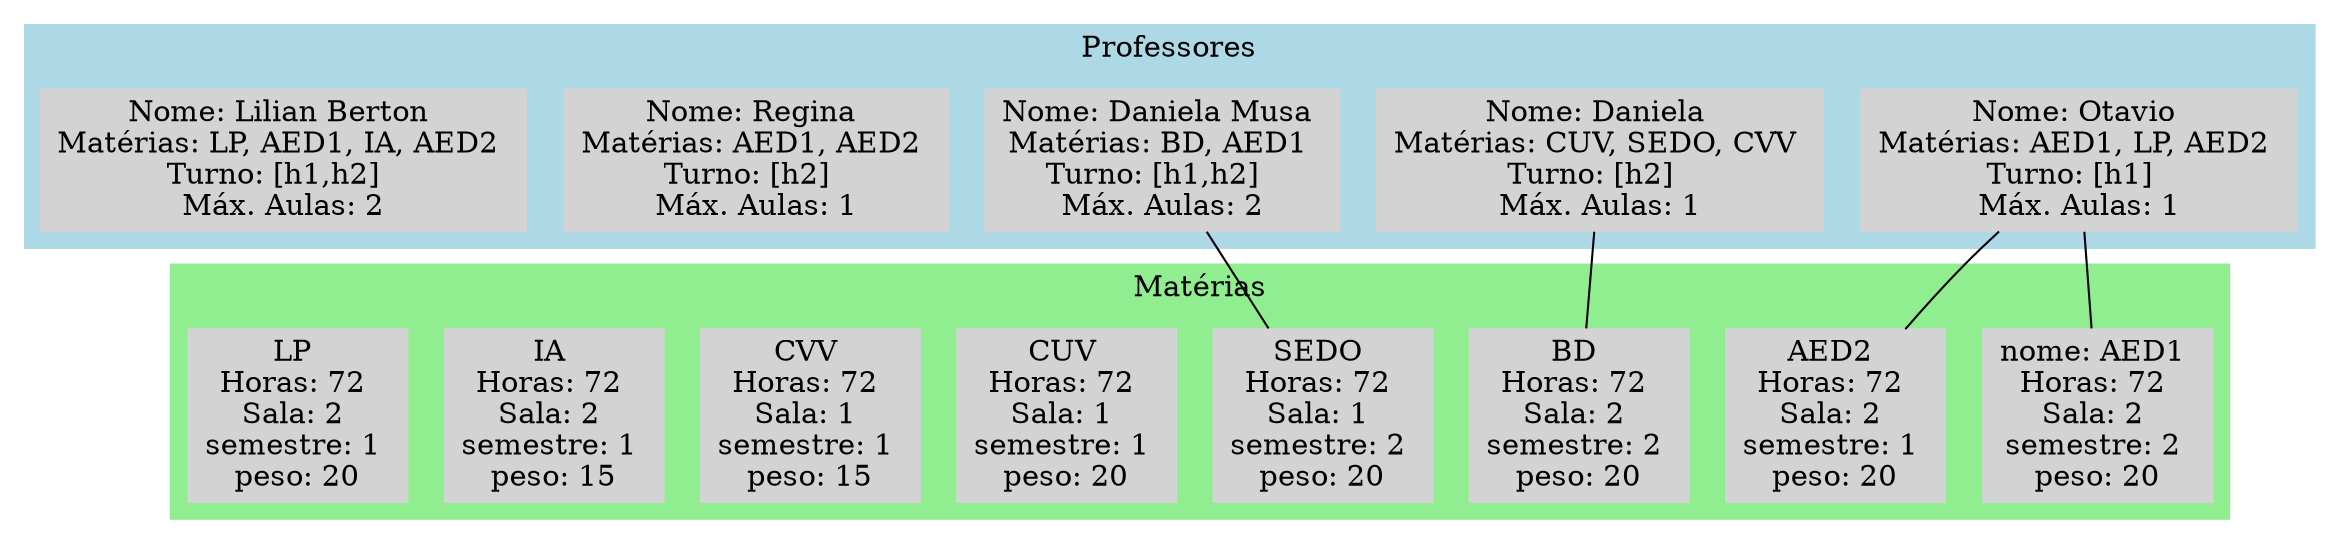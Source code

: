 graph G {
  //Estilo padrão dos nós(para imprimir)
  node [shape=box, style=filled, color=lightgray];

  // Subgrafo de Professores
  subgraph cluster_professores {
    label = "Professores";
    style = filled;
    color = lightblue;

    P1 [label= "Nome: Otavio \nMatérias: AED1, LP, AED2 \nTurno: [h1]  \nMáx. Aulas: 1"];
    P2 [label= "Nome: Daniela \nMatérias: CUV, SEDO, CVV \nTurno: [h2]  \nMáx. Aulas: 1"];
    P3 [label= "Nome: Daniela Musa \nMatérias: BD, AED1 \nTurno: [h1,h2]  \nMáx. Aulas: 2"];
    P4 [label= "Nome: Regina \nMatérias: AED1, AED2 \nTurno: [h2]  \nMáx. Aulas: 1"];
    P5 [label= "Nome: Lilian Berton \nMatérias: LP, AED1, IA, AED2 \nTurno: [h1,h2]  \nMáx. Aulas: 2"];
  }

  //Subgrafo de Matérias
  subgraph cluster_materias {
    label = "Matérias";
    style = filled;
    color = lightgreen;

    M1 [label="nome: AED1 \nHoras: 72 \nSala: 2 \nsemestre: 2 \npeso: 20"];
    M2 [label="AED2 \nHoras: 72 \nSala: 2 \nsemestre: 1 \npeso: 20"];
    M3 [label="BD \nHoras: 72 \nSala: 2 \nsemestre: 2 \npeso: 20"];
    M4 [label="SEDO \nHoras: 72 \nSala: 1 \nsemestre: 2 \npeso: 20"];
    M5 [label="CUV \nHoras: 72 \nSala: 1 \nsemestre: 1 \npeso: 20"];
    M6 [label="CVV \nHoras: 72 \nSala: 1 \nsemestre: 1 \npeso: 15"];
    M7 [label="IA \nHoras: 72 \nSala: 2 \nsemestre: 1 \npeso: 15"];
    M8 [label="LP \nHoras: 72 \nSala: 2 \nsemestre: 1 \npeso: 20"];
  }

  //Ligações entre professores e matérias
  P1 -- M1;
  P1 -- M2;
  P2 -- M3;
  P3 -- M4;
}